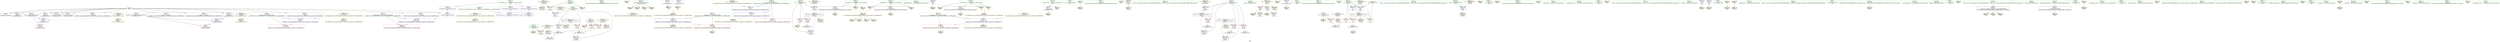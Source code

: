 digraph "SVFG" {
	label="SVFG";

	Node0x563b57dedda0 [shape=record,color=grey,label="{NodeID: 0\nNullPtr}"];
	Node0x563b57dedda0 -> Node0x563b57e05780[style=solid];
	Node0x563b57dedda0 -> Node0x563b57e05880[style=solid];
	Node0x563b57dedda0 -> Node0x563b57e05950[style=solid];
	Node0x563b57dedda0 -> Node0x563b57e05a20[style=solid];
	Node0x563b57dedda0 -> Node0x563b57e05af0[style=solid];
	Node0x563b57dedda0 -> Node0x563b57e05bc0[style=solid];
	Node0x563b57dedda0 -> Node0x563b57e05c90[style=solid];
	Node0x563b57dedda0 -> Node0x563b57e05d60[style=solid];
	Node0x563b57dedda0 -> Node0x563b57e05e30[style=solid];
	Node0x563b57dedda0 -> Node0x563b57e05f00[style=solid];
	Node0x563b57dedda0 -> Node0x563b57e05fd0[style=solid];
	Node0x563b57dedda0 -> Node0x563b57e09660[style=solid];
	Node0x563b57e0c750 [shape=record,color=yellow,style=double,label="{NodeID: 180\nAPARM(176)\nCS[]}"];
	Node0x563b57e038b0 [shape=record,color=red,label="{NodeID: 97\n91\<--67\nsel\<--ehselector.slot\n__cxx_global_var_init.1\n}"];
	Node0x563b57e01790 [shape=record,color=green,label="{NodeID: 14\n146\<--1\n\<--dummyObj\nCan only get source location for instruction, argument, global var or function.}"];
	Node0x563b57e073c0 [shape=record,color=yellow,style=double,label="{NodeID: 194\nARet(267)\nCS[]}"];
	Node0x563b57e04410 [shape=record,color=red,label="{NodeID: 111\n207\<--182\n\<--l1\n_Z5solvev\n}"];
	Node0x563b57e04410 -> Node0x563b57e0f630[style=solid];
	Node0x563b57e02590 [shape=record,color=green,label="{NodeID: 28\n63\<--64\nref.tmp\<--ref.tmp_field_insensitive\n__cxx_global_var_init.1\n}"];
	Node0x563b57e02590 -> Node0x563b57e0a940[style=solid];
	Node0x563b57e02590 -> Node0x563b57e0abb0[style=solid];
	Node0x563b57e02590 -> Node0x563b57e0ac80[style=solid];
	Node0x563b57e02590 -> Node0x563b57e0afc0[style=solid];
	Node0x563b57e07d20 [shape=record,color=yellow,style=double,label="{NodeID: 208\nFPARM(122)\nFun[_ZStplIcSt11char_traitsIcESaIcEENSt7__cxx1112basic_stringIT_T0_T1_EERKS8_PKS5_]}"];
	Node0x563b57e07d20 -> Node0x563b57e099d0[style=solid];
	Node0x563b57e09aa0 [shape=record,color=blue,label="{NodeID: 125\n127\<--136\nnrvo\<--\n_ZStplIcSt11char_traitsIcESaIcEENSt7__cxx1112basic_stringIT_T0_T1_EERKS8_PKS5_\n}"];
	Node0x563b57e09aa0 -> Node0x563b57e09b70[style=dashed];
	Node0x563b57e03240 [shape=record,color=green,label="{NodeID: 42\n131\<--132\nehselector.slot\<--ehselector.slot_field_insensitive\n_ZStplIcSt11char_traitsIcESaIcEENSt7__cxx1112basic_stringIT_T0_T1_EERKS8_PKS5_\n}"];
	Node0x563b57e03240 -> Node0x563b57e03cc0[style=solid];
	Node0x563b57e03240 -> Node0x563b57e09d10[style=solid];
	Node0x563b57e16340 [shape=record,color=black,label="{NodeID: 222\nMR_26V_3 = PHI(MR_26V_4, MR_26V_2, )\npts\{185 \}\n}"];
	Node0x563b57e16340 -> Node0x563b57e044e0[style=dashed];
	Node0x563b57e16340 -> Node0x563b57e045b0[style=dashed];
	Node0x563b57e16340 -> Node0x563b57e0a1f0[style=dashed];
	Node0x563b57e16340 -> Node0x563b57e19a90[style=dashed];
	Node0x563b57e0a600 [shape=record,color=yellow,style=double,label="{NodeID: 139\nAPARM(120)\nCS[]}"];
	Node0x563b57e04f10 [shape=record,color=green,label="{NodeID: 56\n231\<--232\n_ZNSolsEPFRSoS_E\<--_ZNSolsEPFRSoS_E_field_insensitive\n}"];
	Node0x563b57e18680 [shape=record,color=yellow,style=double,label="{NodeID: 236\n12V_1 = ENCHI(MR_12V_0)\npts\{130 \}\nFun[_ZStplIcSt11char_traitsIcESaIcEENSt7__cxx1112basic_stringIT_T0_T1_EERKS8_PKS5_]}"];
	Node0x563b57e18680 -> Node0x563b57e09c40[style=dashed];
	Node0x563b57e18680 -> Node0x563b57e1a030[style=dashed];
	Node0x563b57e0b160 [shape=record,color=yellow,style=double,label="{NodeID: 153\nAPARM(265)\nCS[]}"];
	Node0x563b57e05bc0 [shape=record,color=black,label="{NodeID: 70\n93\<--3\nlpad.val1\<--dummyVal\n__cxx_global_var_init.1\n}"];
	Node0x563b57e19d60 [shape=record,color=yellow,style=double,label="{NodeID: 250\nRETMU(6V_2)\npts\{124 \}\nFun[_ZStplIcSt11char_traitsIcESaIcEENSt7__cxx1112basic_stringIT_T0_T1_EERKS8_PKS5_]}"];
	Node0x563b57e0bcc0 [shape=record,color=yellow,style=double,label="{NodeID: 167\nAPARM(14)\nCS[]}"];
	Node0x563b57e06810 [shape=record,color=purple,label="{NodeID: 84\n44\<--4\n\<--_ZStL8__ioinit\n__cxx_global_var_init\n}"];
	Node0x563b57e06810 -> Node0x563b57e0b7e0[style=solid];
	Node0x563b57e00fa0 [shape=record,color=green,label="{NodeID: 1\n7\<--1\n__dso_handle\<--dummyObj\nGlob }"];
	Node0x563b57e0c820 [shape=record,color=yellow,style=double,label="{NodeID: 181\nAPARM(189)\nCS[]}"];
	Node0x563b57e03980 [shape=record,color=red,label="{NodeID: 98\n137\<--123\n\<--__lhs.addr\n_ZStplIcSt11char_traitsIcESaIcEENSt7__cxx1112basic_stringIT_T0_T1_EERKS8_PKS5_\n}"];
	Node0x563b57e03980 -> Node0x563b57e0a6d0[style=solid];
	Node0x563b57e01890 [shape=record,color=green,label="{NodeID: 15\n192\<--1\n\<--dummyObj\nCan only get source location for instruction, argument, global var or function.}"];
	Node0x563b57e07450 [shape=record,color=yellow,style=double,label="{NodeID: 195\nARet(277)\nCS[]}"];
	Node0x563b57e044e0 [shape=record,color=red,label="{NodeID: 112\n216\<--184\n\<--res\n_Z5solvev\n}"];
	Node0x563b57e044e0 -> Node0x563b57e0f4f0[style=solid];
	Node0x563b57e02660 [shape=record,color=green,label="{NodeID: 29\n65\<--66\nexn.slot\<--exn.slot_field_insensitive\n__cxx_global_var_init.1\n}"];
	Node0x563b57e02660 -> Node0x563b57e037e0[style=solid];
	Node0x563b57e02660 -> Node0x563b57e09760[style=solid];
	Node0x563b57e07e40 [shape=record,color=yellow,style=double,label="{NodeID: 209\nFRet(247)\nFun[main]}"];
	Node0x563b57e09b70 [shape=record,color=blue,label="{NodeID: 126\n127\<--146\nnrvo\<--\n_ZStplIcSt11char_traitsIcESaIcEENSt7__cxx1112basic_stringIT_T0_T1_EERKS8_PKS5_\n}"];
	Node0x563b57e09b70 -> Node0x563b57e03b20[style=dashed];
	Node0x563b57e09b70 -> Node0x563b57e19f50[style=dashed];
	Node0x563b57e03310 [shape=record,color=green,label="{NodeID: 43\n139\<--140\n_ZNSt7__cxx1112basic_stringIcSt11char_traitsIcESaIcEEC1ERKS4_\<--_ZNSt7__cxx1112basic_stringIcSt11char_traitsIcESaIcEEC1ERKS4__field_insensitive\n}"];
	Node0x563b57e16840 [shape=record,color=black,label="{NodeID: 223\nMR_22V_3 = PHI(MR_22V_4, MR_22V_2, )\npts\{181 \}\n}"];
	Node0x563b57e16840 -> Node0x563b57e040d0[style=dashed];
	Node0x563b57e16840 -> Node0x563b57e09f80[style=dashed];
	Node0x563b57e16840 -> Node0x563b57e15e40[style=dashed];
	Node0x563b57e0a6d0 [shape=record,color=yellow,style=double,label="{NodeID: 140\nAPARM(137)\nCS[]}"];
	Node0x563b57e05010 [shape=record,color=green,label="{NodeID: 57\n245\<--246\nmain\<--main_field_insensitive\n}"];
	Node0x563b57e18760 [shape=record,color=yellow,style=double,label="{NodeID: 237\n14V_1 = ENCHI(MR_14V_0)\npts\{132 \}\nFun[_ZStplIcSt11char_traitsIcESaIcEENSt7__cxx1112basic_stringIT_T0_T1_EERKS8_PKS5_]}"];
	Node0x563b57e18760 -> Node0x563b57e09d10[style=dashed];
	Node0x563b57e18760 -> Node0x563b57e1a110[style=dashed];
	Node0x563b57e0b230 [shape=record,color=yellow,style=double,label="{NodeID: 154\nAPARM(264)\nCS[]}"];
	Node0x563b57e05c90 [shape=record,color=black,label="{NodeID: 71\n149\<--3\n\<--dummyVal\n_ZStplIcSt11char_traitsIcESaIcEENSt7__cxx1112basic_stringIT_T0_T1_EERKS8_PKS5_\n}"];
	Node0x563b57e19e70 [shape=record,color=yellow,style=double,label="{NodeID: 251\nRETMU(8V_2)\npts\{126 \}\nFun[_ZStplIcSt11char_traitsIcESaIcEENSt7__cxx1112basic_stringIT_T0_T1_EERKS8_PKS5_]}"];
	Node0x563b57e0bd90 [shape=record,color=yellow,style=double,label="{NodeID: 168\nAPARM(7)\nCS[]}"];
	Node0x563b57e068e0 [shape=record,color=purple,label="{NodeID: 85\n72\<--11\n\<--.str\n__cxx_global_var_init.1\n}"];
	Node0x563b57e068e0 -> Node0x563b57e0a870[style=solid];
	Node0x563b57e01030 [shape=record,color=green,label="{NodeID: 2\n11\<--1\n.str\<--dummyObj\nGlob }"];
	Node0x563b57e0c8f0 [shape=record,color=yellow,style=double,label="{NodeID: 182\nAPARM(178)\nCS[]}"];
	Node0x563b57e03a50 [shape=record,color=red,label="{NodeID: 99\n141\<--125\n\<--__rhs.addr\n_ZStplIcSt11char_traitsIcESaIcEENSt7__cxx1112basic_stringIT_T0_T1_EERKS8_PKS5_\n}"];
	Node0x563b57e03a50 -> Node0x563b57e0aae0[style=solid];
	Node0x563b57e01990 [shape=record,color=green,label="{NodeID: 16\n204\<--1\n\<--dummyObj\nCan only get source location for instruction, argument, global var or function.}"];
	Node0x563b57e074e0 [shape=record,color=yellow,style=double,label="{NodeID: 196\nARet(45)\nCS[]}"];
	Node0x563b57e045b0 [shape=record,color=red,label="{NodeID: 113\n224\<--184\n\<--res\n_Z5solvev\n}"];
	Node0x563b57e045b0 -> Node0x563b57e0ca90[style=solid];
	Node0x563b57e02730 [shape=record,color=green,label="{NodeID: 30\n67\<--68\nehselector.slot\<--ehselector.slot_field_insensitive\n__cxx_global_var_init.1\n}"];
	Node0x563b57e02730 -> Node0x563b57e038b0[style=solid];
	Node0x563b57e02730 -> Node0x563b57e09830[style=solid];
	Node0x563b57e07f00 [shape=record,color=grey,label="{NodeID: 210\n283 = Binary(282, 204, )\n}"];
	Node0x563b57e07f00 -> Node0x563b57e0a530[style=solid];
	Node0x563b57e09c40 [shape=record,color=blue,label="{NodeID: 127\n129\<--150\nexn.slot\<--\n_ZStplIcSt11char_traitsIcESaIcEENSt7__cxx1112basic_stringIT_T0_T1_EERKS8_PKS5_\n}"];
	Node0x563b57e09c40 -> Node0x563b57e03bf0[style=dashed];
	Node0x563b57e03410 [shape=record,color=green,label="{NodeID: 44\n143\<--144\n_ZNSt7__cxx1112basic_stringIcSt11char_traitsIcESaIcEE6appendEPKc\<--_ZNSt7__cxx1112basic_stringIcSt11char_traitsIcESaIcEE6appendEPKc_field_insensitive\n}"];
	Node0x563b57e16d40 [shape=record,color=black,label="{NodeID: 224\nMR_24V_3 = PHI(MR_24V_4, MR_24V_2, )\npts\{183 \}\n}"];
	Node0x563b57e16d40 -> Node0x563b57e04340[style=dashed];
	Node0x563b57e16d40 -> Node0x563b57e04410[style=dashed];
	Node0x563b57e16d40 -> Node0x563b57e0a050[style=dashed];
	Node0x563b57e16d40 -> Node0x563b57e199b0[style=dashed];
	Node0x563b57e0a7a0 [shape=record,color=yellow,style=double,label="{NodeID: 141\nAPARM(8)\nCS[]}"];
	Node0x563b57e05110 [shape=record,color=green,label="{NodeID: 58\n248\<--249\nretval\<--retval_field_insensitive\nmain\n}"];
	Node0x563b57e05110 -> Node0x563b57e0a390[style=solid];
	Node0x563b57e18840 [shape=record,color=yellow,style=double,label="{NodeID: 238\n28V_1 = ENCHI(MR_28V_0)\npts\{1 \}\nFun[main]}"];
	Node0x563b57e18840 -> Node0x563b57e070c0[style=dashed];
	Node0x563b57e18840 -> Node0x563b57e07190[style=dashed];
	Node0x563b57e18840 -> Node0x563b57e1a1f0[style=dashed];
	Node0x563b57e0b300 [shape=record,color=yellow,style=double,label="{NodeID: 155\nAPARM(23)\nCS[]}"];
	Node0x563b57e05d60 [shape=record,color=black,label="{NodeID: 72\n150\<--3\n\<--dummyVal\n_ZStplIcSt11char_traitsIcESaIcEENSt7__cxx1112basic_stringIT_T0_T1_EERKS8_PKS5_\n}"];
	Node0x563b57e05d60 -> Node0x563b57e09c40[style=solid];
	Node0x563b57e19f50 [shape=record,color=yellow,style=double,label="{NodeID: 252\nRETMU(10V_3)\npts\{128 \}\nFun[_ZStplIcSt11char_traitsIcESaIcEENSt7__cxx1112basic_stringIT_T0_T1_EERKS8_PKS5_]}"];
	Node0x563b57e0be60 [shape=record,color=yellow,style=double,label="{NodeID: 169\nAPARM(120)\nCS[]}"];
	Node0x563b57e069b0 [shape=record,color=purple,label="{NodeID: 86\n113\<--16\n\<--.str.3\n__cxx_global_var_init.2\n}"];
	Node0x563b57e069b0 -> Node0x563b57e0bb20[style=solid];
	Node0x563b57e010c0 [shape=record,color=green,label="{NodeID: 3\n16\<--1\n.str.3\<--dummyObj\nGlob }"];
	Node0x563b57e0c9c0 [shape=record,color=yellow,style=double,label="{NodeID: 183\nAPARM(24)\nCS[]}"];
	Node0x563b57e03b20 [shape=record,color=red,label="{NodeID: 100\n147\<--127\nnrvo.val\<--nrvo\n_ZStplIcSt11char_traitsIcESaIcEENSt7__cxx1112basic_stringIT_T0_T1_EERKS8_PKS5_\n}"];
	Node0x563b57e01a90 [shape=record,color=green,label="{NodeID: 17\n221\<--1\n\<--dummyObj\nCan only get source location for instruction, argument, global var or function.}"];
	Node0x563b57e07570 [shape=record,color=yellow,style=double,label="{NodeID: 197\nARet(117)\nCS[]}"];
	Node0x563b57e04680 [shape=record,color=red,label="{NodeID: 114\n271\<--250\n\<--tst\nmain\n}"];
	Node0x563b57e04680 -> Node0x563b57e0ff30[style=solid];
	Node0x563b57e02800 [shape=record,color=green,label="{NodeID: 31\n70\<--71\n_ZNSaIcEC1Ev\<--_ZNSaIcEC1Ev_field_insensitive\n}"];
	Node0x563b57e08080 [shape=record,color=grey,label="{NodeID: 211\n275 = Binary(274, 204, )\n}"];
	Node0x563b57e08080 -> Node0x563b57e0b570[style=solid];
	Node0x563b57e09d10 [shape=record,color=blue,label="{NodeID: 128\n131\<--152\nehselector.slot\<--\n_ZStplIcSt11char_traitsIcESaIcEENSt7__cxx1112basic_stringIT_T0_T1_EERKS8_PKS5_\n}"];
	Node0x563b57e09d10 -> Node0x563b57e03cc0[style=dashed];
	Node0x563b57e03510 [shape=record,color=green,label="{NodeID: 45\n164\<--165\n__cxx_global_var_init.4\<--__cxx_global_var_init.4_field_insensitive\n}"];
	Node0x563b57e17240 [shape=record,color=yellow,style=double,label="{NodeID: 225\n16V_1 = ENCHI(MR_16V_0)\npts\{175 \}\nFun[_Z5solvev]}"];
	Node0x563b57e17240 -> Node0x563b57e03d90[style=dashed];
	Node0x563b57e17240 -> Node0x563b57e18bf0[style=dashed];
	Node0x563b57e0a870 [shape=record,color=yellow,style=double,label="{NodeID: 142\nAPARM(72)\nCS[]}"];
	Node0x563b57e051e0 [shape=record,color=green,label="{NodeID: 59\n250\<--251\ntst\<--tst_field_insensitive\nmain\n}"];
	Node0x563b57e051e0 -> Node0x563b57e04680[style=solid];
	Node0x563b57e051e0 -> Node0x563b57e0b3d0[style=solid];
	Node0x563b57e18950 [shape=record,color=yellow,style=double,label="{NodeID: 239\n30V_1 = ENCHI(MR_30V_0)\npts\{249 \}\nFun[main]}"];
	Node0x563b57e18950 -> Node0x563b57e0a390[style=dashed];
	Node0x563b57e0b3d0 [shape=record,color=yellow,style=double,label="{NodeID: 156\nAPARM(250)\nCS[]}"];
	Node0x563b57e05e30 [shape=record,color=black,label="{NodeID: 73\n152\<--3\n\<--dummyVal\n_ZStplIcSt11char_traitsIcESaIcEENSt7__cxx1112basic_stringIT_T0_T1_EERKS8_PKS5_\n}"];
	Node0x563b57e05e30 -> Node0x563b57e09d10[style=solid];
	Node0x563b57e1a030 [shape=record,color=yellow,style=double,label="{NodeID: 253\nRETMU(12V_1)\npts\{130 \}\nFun[_ZStplIcSt11char_traitsIcESaIcEENSt7__cxx1112basic_stringIT_T0_T1_EERKS8_PKS5_]}"];
	Node0x563b57e0bf30 [shape=record,color=yellow,style=double,label="{NodeID: 170\nAPARM(120)\nCS[]}"];
	Node0x563b57e06a80 [shape=record,color=purple,label="{NodeID: 87\n167\<--21\n\<--.str.5\n__cxx_global_var_init.4\n}"];
	Node0x563b57e06a80 -> Node0x563b57e0c1a0[style=solid];
	Node0x563b57e01150 [shape=record,color=green,label="{NodeID: 4\n21\<--1\n.str.5\<--dummyObj\nGlob }"];
	Node0x563b57e0ca90 [shape=record,color=yellow,style=double,label="{NodeID: 184\nAPARM(224)\nCS[]}"];
	Node0x563b57e03bf0 [shape=record,color=red,label="{NodeID: 101\n159\<--129\nexn\<--exn.slot\n_ZStplIcSt11char_traitsIcESaIcEENSt7__cxx1112basic_stringIT_T0_T1_EERKS8_PKS5_\n}"];
	Node0x563b57e01b90 [shape=record,color=green,label="{NodeID: 18\n4\<--6\n_ZStL8__ioinit\<--_ZStL8__ioinit_field_insensitive\nGlob }"];
	Node0x563b57e01b90 -> Node0x563b57e06810[style=solid];
	Node0x563b57e01b90 -> Node0x563b57e0b640[style=solid];
	Node0x563b57e07600 [shape=record,color=yellow,style=double,label="{NodeID: 198\nARet(169)\nCS[]}"];
	Node0x563b57e04750 [shape=record,color=red,label="{NodeID: 115\n270\<--252\n\<--i\nmain\n}"];
	Node0x563b57e04750 -> Node0x563b57e0ff30[style=solid];
	Node0x563b57e02900 [shape=record,color=green,label="{NodeID: 32\n74\<--75\n_ZNSt7__cxx1112basic_stringIcSt11char_traitsIcESaIcEEC1EPKcRKS3_\<--_ZNSt7__cxx1112basic_stringIcSt11char_traitsIcESaIcEEC1EPKcRKS3__field_insensitive\n}"];
	Node0x563b57e0f4f0 [shape=record,color=grey,label="{NodeID: 212\n217 = Binary(216, 204, )\n}"];
	Node0x563b57e0f4f0 -> Node0x563b57e0a1f0[style=solid];
	Node0x563b57e09de0 [shape=record,color=blue,label="{NodeID: 129\n180\<--192\ncnt\<--\n_Z5solvev\n}"];
	Node0x563b57e09de0 -> Node0x563b57e16840[style=dashed];
	Node0x563b57e03610 [shape=record,color=green,label="{NodeID: 46\n171\<--172\n_Z5solvev\<--_Z5solvev_field_insensitive\n}"];
	Node0x563b57e17d60 [shape=record,color=yellow,style=double,label="{NodeID: 226\n18V_1 = ENCHI(MR_18V_0)\npts\{177 \}\nFun[_Z5solvev]}"];
	Node0x563b57e17d60 -> Node0x563b57e03e60[style=dashed];
	Node0x563b57e17d60 -> Node0x563b57e19710[style=dashed];
	Node0x563b57e0a940 [shape=record,color=yellow,style=double,label="{NodeID: 143\nAPARM(63)\nCS[]}"];
	Node0x563b57e052b0 [shape=record,color=green,label="{NodeID: 60\n252\<--253\ni\<--i_field_insensitive\nmain\n}"];
	Node0x563b57e052b0 -> Node0x563b57e04750[style=solid];
	Node0x563b57e052b0 -> Node0x563b57e092c0[style=solid];
	Node0x563b57e052b0 -> Node0x563b57e09390[style=solid];
	Node0x563b57e052b0 -> Node0x563b57e0a460[style=solid];
	Node0x563b57e052b0 -> Node0x563b57e0a530[style=solid];
	Node0x563b57e18a30 [shape=record,color=yellow,style=double,label="{NodeID: 240\n32V_1 = ENCHI(MR_32V_0)\npts\{251 \}\nFun[main]}"];
	Node0x563b57e18a30 -> Node0x563b57e04680[style=dashed];
	Node0x563b57e18a30 -> Node0x563b57e1a410[style=dashed];
	Node0x563b57e0b4a0 [shape=record,color=yellow,style=double,label="{NodeID: 157\nAPARM(276)\nCS[]}"];
	Node0x563b57e05f00 [shape=record,color=black,label="{NodeID: 74\n161\<--3\nlpad.val\<--dummyVal\n_ZStplIcSt11char_traitsIcESaIcEENSt7__cxx1112basic_stringIT_T0_T1_EERKS8_PKS5_\n}"];
	Node0x563b57e1a110 [shape=record,color=yellow,style=double,label="{NodeID: 254\nRETMU(14V_1)\npts\{132 \}\nFun[_ZStplIcSt11char_traitsIcESaIcEENSt7__cxx1112basic_stringIT_T0_T1_EERKS8_PKS5_]}"];
	Node0x563b57e0c000 [shape=record,color=yellow,style=double,label="{NodeID: 171\nAPARM(18)\nCS[]|{<s0>14}}"];
	Node0x563b57e0c000:s0 -> Node0x563b57e07ae0[style=solid,color=red];
	Node0x563b57e06b50 [shape=record,color=purple,label="{NodeID: 88\n259\<--25\n\<--.str.6\nmain\n}"];
	Node0x563b57e06b50 -> Node0x563b57e0cea0[style=solid];
	Node0x563b57e011e0 [shape=record,color=green,label="{NodeID: 5\n23\<--1\n_ZSt3cin\<--dummyObj\nGlob }"];
	Node0x563b57e0cb60 [shape=record,color=yellow,style=double,label="{NodeID: 185\nAPARM(225)\nCS[]}"];
	Node0x563b57e03cc0 [shape=record,color=red,label="{NodeID: 102\n160\<--131\nsel\<--ehselector.slot\n_ZStplIcSt11char_traitsIcESaIcEENSt7__cxx1112basic_stringIT_T0_T1_EERKS8_PKS5_\n}"];
	Node0x563b57e01c90 [shape=record,color=green,label="{NodeID: 19\n8\<--10\n_ZL4taskB5cxx11\<--_ZL4taskB5cxx11_field_insensitive\nGlob }"];
	Node0x563b57e01c90 -> Node0x563b57e060a0[style=solid];
	Node0x563b57e01c90 -> Node0x563b57e0a7a0[style=solid];
	Node0x563b57e01c90 -> Node0x563b57e0ba50[style=solid];
	Node0x563b57e01c90 -> Node0x563b57e0c0d0[style=solid];
	Node0x563b57e07690 [shape=record,color=yellow,style=double,label="{NodeID: 199\nARet(186)\nCS[]}"];
	Node0x563b57e07690 -> Node0x563b57e0c680[style=solid];
	Node0x563b57e092c0 [shape=record,color=red,label="{NodeID: 116\n274\<--252\n\<--i\nmain\n}"];
	Node0x563b57e092c0 -> Node0x563b57e08080[style=solid];
	Node0x563b57e02a00 [shape=record,color=green,label="{NodeID: 33\n77\<--78\n_ZNSaIcED1Ev\<--_ZNSaIcED1Ev_field_insensitive\n}"];
	Node0x563b57e0f630 [shape=record,color=grey,label="{NodeID: 213\n208 = Binary(207, 206, )\n}"];
	Node0x563b57e0f630 -> Node0x563b57e0a050[style=solid];
	Node0x563b57e09eb0 [shape=record,color=blue,label="{NodeID: 130\n182\<--193\nl1\<--\n_Z5solvev\n}"];
	Node0x563b57e09eb0 -> Node0x563b57e16d40[style=dashed];
	Node0x563b57e03710 [shape=record,color=green,label="{NodeID: 47\n174\<--175\nl\<--l_field_insensitive\n_Z5solvev\n}"];
	Node0x563b57e03710 -> Node0x563b57e03d90[style=solid];
	Node0x563b57e03710 -> Node0x563b57e0c5b0[style=solid];
	Node0x563b57e17e40 [shape=record,color=yellow,style=double,label="{NodeID: 227\n20V_1 = ENCHI(MR_20V_0)\npts\{179 \}\nFun[_Z5solvev]}"];
	Node0x563b57e17e40 -> Node0x563b57e03f30[style=dashed];
	Node0x563b57e17e40 -> Node0x563b57e04000[style=dashed];
	Node0x563b57e17e40 -> Node0x563b57e197f0[style=dashed];
	Node0x563b57e0aa10 [shape=record,color=yellow,style=double,label="{NodeID: 144\nAPARM(120)\nCS[]}"];
	Node0x563b57e05380 [shape=record,color=green,label="{NodeID: 61\n256\<--257\n_ZNKSt7__cxx1112basic_stringIcSt11char_traitsIcESaIcEE4dataEv\<--_ZNKSt7__cxx1112basic_stringIcSt11char_traitsIcESaIcEE4dataEv_field_insensitive\n}"];
	Node0x563b57e18b10 [shape=record,color=yellow,style=double,label="{NodeID: 241\n34V_1 = ENCHI(MR_34V_0)\npts\{253 \}\nFun[main]}"];
	Node0x563b57e18b10 -> Node0x563b57e0a460[style=dashed];
	Node0x563b57e0b570 [shape=record,color=yellow,style=double,label="{NodeID: 158\nAPARM(275)\nCS[]}"];
	Node0x563b57e05fd0 [shape=record,color=black,label="{NodeID: 75\n162\<--3\nlpad.val1\<--dummyVal\n_ZStplIcSt11char_traitsIcESaIcEENSt7__cxx1112basic_stringIT_T0_T1_EERKS8_PKS5_\n}"];
	Node0x563b57e1a1f0 [shape=record,color=yellow,style=double,label="{NodeID: 255\nRETMU(28V_1)\npts\{1 \}\nFun[main]}"];
	Node0x563b57e0c0d0 [shape=record,color=yellow,style=double,label="{NodeID: 172\nAPARM(8)\nCS[]|{<s0>14}}"];
	Node0x563b57e0c0d0:s0 -> Node0x563b57e07c00[style=solid,color=red];
	Node0x563b57e06c20 [shape=record,color=purple,label="{NodeID: 89\n265\<--28\n\<--.str.7\nmain\n}"];
	Node0x563b57e06c20 -> Node0x563b57e0b160[style=solid];
	Node0x563b57e01270 [shape=record,color=green,label="{NodeID: 6\n24\<--1\n_ZSt4cout\<--dummyObj\nGlob }"];
	Node0x563b57e0cc30 [shape=record,color=yellow,style=double,label="{NodeID: 186\nAPARM(229)\nCS[]}"];
	Node0x563b57e03d90 [shape=record,color=red,label="{NodeID: 103\n193\<--174\n\<--l\n_Z5solvev\n}"];
	Node0x563b57e03d90 -> Node0x563b57e09eb0[style=solid];
	Node0x563b57e01d90 [shape=record,color=green,label="{NodeID: 20\n13\<--15\n_ZL3inpB5cxx11\<--_ZL3inpB5cxx11_field_insensitive\nGlob }"];
	Node0x563b57e01d90 -> Node0x563b57e061a0[style=solid];
	Node0x563b57e01d90 -> Node0x563b57e0b980[style=solid];
	Node0x563b57e01d90 -> Node0x563b57e0cd00[style=solid];
	Node0x563b57e07720 [shape=record,color=yellow,style=double,label="{NodeID: 200\nARet(189)\nCS[]}"];
	Node0x563b57e07720 -> Node0x563b57e0c820[style=solid];
	Node0x563b57e09390 [shape=record,color=red,label="{NodeID: 117\n282\<--252\n\<--i\nmain\n}"];
	Node0x563b57e09390 -> Node0x563b57e07f00[style=solid];
	Node0x563b57e02b00 [shape=record,color=green,label="{NodeID: 34\n101\<--102\n__gxx_personality_v0\<--__gxx_personality_v0_field_insensitive\n}"];
	Node0x563b57e0f7b0 [shape=record,color=grey,label="{NodeID: 214\n203 = Binary(202, 204, )\n}"];
	Node0x563b57e0f7b0 -> Node0x563b57e09f80[style=solid];
	Node0x563b57e09f80 [shape=record,color=blue,label="{NodeID: 131\n180\<--203\ncnt\<--inc\n_Z5solvev\n}"];
	Node0x563b57e09f80 -> Node0x563b57e16840[style=dashed];
	Node0x563b57e04800 [shape=record,color=green,label="{NodeID: 48\n176\<--177\np\<--p_field_insensitive\n_Z5solvev\n}"];
	Node0x563b57e04800 -> Node0x563b57e03e60[style=solid];
	Node0x563b57e04800 -> Node0x563b57e0c750[style=solid];
	Node0x563b57e17f20 [shape=record,color=yellow,style=double,label="{NodeID: 228\n22V_1 = ENCHI(MR_22V_0)\npts\{181 \}\nFun[_Z5solvev]}"];
	Node0x563b57e17f20 -> Node0x563b57e09de0[style=dashed];
	Node0x563b57e0aae0 [shape=record,color=yellow,style=double,label="{NodeID: 145\nAPARM(141)\nCS[]}"];
	Node0x563b57e05480 [shape=record,color=green,label="{NodeID: 62\n261\<--262\nfreopen\<--freopen_field_insensitive\n}"];
	Node0x563b57e18bf0 [shape=record,color=yellow,style=double,label="{NodeID: 242\nRETMU(16V_1)\npts\{175 \}\nFun[_Z5solvev]}"];
	Node0x563b57e0b640 [shape=record,color=yellow,style=double,label="{NodeID: 159\nAPARM(4)\nCS[]}"];
	Node0x563b57e060a0 [shape=record,color=black,label="{NodeID: 76\n9\<--8\n\<--_ZL4taskB5cxx11\nCan only get source location for instruction, argument, global var or function.}"];
	Node0x563b57e060a0 -> Node0x563b57e0ae20[style=solid];
	Node0x563b57e1a300 [shape=record,color=yellow,style=double,label="{NodeID: 256\nRETMU(30V_2)\npts\{249 \}\nFun[main]}"];
	Node0x563b57e0c1a0 [shape=record,color=yellow,style=double,label="{NodeID: 173\nAPARM(167)\nCS[]|{<s0>14}}"];
	Node0x563b57e0c1a0:s0 -> Node0x563b57e07d20[style=solid,color=red];
	Node0x563b57e06cf0 [shape=record,color=purple,label="{NodeID: 90\n276\<--31\n\<--.str.8\nmain\n}"];
	Node0x563b57e06cf0 -> Node0x563b57e0b4a0[style=solid];
	Node0x563b57e01300 [shape=record,color=green,label="{NodeID: 7\n25\<--1\n.str.6\<--dummyObj\nGlob }"];
	Node0x563b57e0cd00 [shape=record,color=yellow,style=double,label="{NodeID: 187\nAPARM(13)\nCS[]}"];
	Node0x563b57e03e60 [shape=record,color=red,label="{NodeID: 104\n199\<--176\n\<--p\n_Z5solvev\n}"];
	Node0x563b57e03e60 -> Node0x563b57e0fdb0[style=solid];
	Node0x563b57e01e90 [shape=record,color=green,label="{NodeID: 21\n18\<--20\n_ZL3oupB5cxx11\<--_ZL3oupB5cxx11_field_insensitive\nGlob }"];
	Node0x563b57e01e90 -> Node0x563b57e062a0[style=solid];
	Node0x563b57e01e90 -> Node0x563b57e0c000[style=solid];
	Node0x563b57e01e90 -> Node0x563b57e0d040[style=solid];
	Node0x563b57e077b0 [shape=record,color=yellow,style=double,label="{NodeID: 201\nARet(190)\nCS[]}"];
	Node0x563b57e09460 [shape=record,color=blue,label="{NodeID: 118\n309\<--34\nllvm.global_ctors_0\<--\nGlob }"];
	Node0x563b57e02c00 [shape=record,color=green,label="{NodeID: 35\n81\<--107\n_ZNSt7__cxx1112basic_stringIcSt11char_traitsIcESaIcEED1Ev\<--_ZNSt7__cxx1112basic_stringIcSt11char_traitsIcESaIcEED1Ev_field_insensitive\n}"];
	Node0x563b57e02c00 -> Node0x563b57e064a0[style=solid];
	Node0x563b57e0f930 [shape=record,color=grey,label="{NodeID: 215\n220 = Binary(219, 221, )\n}"];
	Node0x563b57e0f930 -> Node0x563b57e0a2c0[style=solid];
	Node0x563b57e0a050 [shape=record,color=blue,label="{NodeID: 132\n182\<--208\nl1\<--mul3\n_Z5solvev\n}"];
	Node0x563b57e0a050 -> Node0x563b57e16d40[style=dashed];
	Node0x563b57e048d0 [shape=record,color=green,label="{NodeID: 49\n178\<--179\nc\<--c_field_insensitive\n_Z5solvev\n}"];
	Node0x563b57e048d0 -> Node0x563b57e03f30[style=solid];
	Node0x563b57e048d0 -> Node0x563b57e04000[style=solid];
	Node0x563b57e048d0 -> Node0x563b57e0c8f0[style=solid];
	Node0x563b57e18000 [shape=record,color=yellow,style=double,label="{NodeID: 229\n24V_1 = ENCHI(MR_24V_0)\npts\{183 \}\nFun[_Z5solvev]}"];
	Node0x563b57e18000 -> Node0x563b57e09eb0[style=dashed];
	Node0x563b57e0abb0 [shape=record,color=yellow,style=double,label="{NodeID: 146\nAPARM(63)\nCS[]}"];
	Node0x563b57e05580 [shape=record,color=green,label="{NodeID: 63\n278\<--279\nprintf\<--printf_field_insensitive\n}"];
	Node0x563b57e19710 [shape=record,color=yellow,style=double,label="{NodeID: 243\nRETMU(18V_1)\npts\{177 \}\nFun[_Z5solvev]}"];
	Node0x563b57e0b710 [shape=record,color=yellow,style=double,label="{NodeID: 160\nAPARM(46)\nCS[]}"];
	Node0x563b57e061a0 [shape=record,color=black,label="{NodeID: 77\n14\<--13\n\<--_ZL3inpB5cxx11\nCan only get source location for instruction, argument, global var or function.}"];
	Node0x563b57e061a0 -> Node0x563b57e0bcc0[style=solid];
	Node0x563b57e1a410 [shape=record,color=yellow,style=double,label="{NodeID: 257\nRETMU(32V_1)\npts\{251 \}\nFun[main]}"];
	Node0x563b57e0c270 [shape=record,color=yellow,style=double,label="{NodeID: 174\nAPARM(80)\nCS[]}"];
	Node0x563b57e06dc0 [shape=record,color=purple,label="{NodeID: 91\n309\<--33\nllvm.global_ctors_0\<--llvm.global_ctors\nGlob }"];
	Node0x563b57e06dc0 -> Node0x563b57e09460[style=solid];
	Node0x563b57e01390 [shape=record,color=green,label="{NodeID: 8\n27\<--1\nstdin\<--dummyObj\nGlob }"];
	Node0x563b57e0cdd0 [shape=record,color=yellow,style=double,label="{NodeID: 188\nAPARM(255)\nCS[]}"];
	Node0x563b57e03f30 [shape=record,color=red,label="{NodeID: 105\n197\<--178\n\<--c\n_Z5solvev\n}"];
	Node0x563b57e03f30 -> Node0x563b57e0fab0[style=solid];
	Node0x563b57e01f90 [shape=record,color=green,label="{NodeID: 22\n33\<--37\nllvm.global_ctors\<--llvm.global_ctors_field_insensitive\nGlob }"];
	Node0x563b57e01f90 -> Node0x563b57e06dc0[style=solid];
	Node0x563b57e01f90 -> Node0x563b57e06ec0[style=solid];
	Node0x563b57e01f90 -> Node0x563b57e06fc0[style=solid];
	Node0x563b57e07840 [shape=record,color=yellow,style=double,label="{NodeID: 202\nARet(225)\nCS[]}"];
	Node0x563b57e07840 -> Node0x563b57e0cb60[style=solid];
	Node0x563b57e09560 [shape=record,color=blue,label="{NodeID: 119\n310\<--35\nllvm.global_ctors_1\<--_GLOBAL__sub_I_SergeyFedorov_1_0.cpp\nGlob }"];
	Node0x563b57e02d00 [shape=record,color=green,label="{NodeID: 36\n110\<--111\n__cxx_global_var_init.2\<--__cxx_global_var_init.2_field_insensitive\n}"];
	Node0x563b57e0fab0 [shape=record,color=grey,label="{NodeID: 216\n198 = Binary(196, 197, )\n}"];
	Node0x563b57e0fab0 -> Node0x563b57e0fdb0[style=solid];
	Node0x563b57e0a120 [shape=record,color=blue,label="{NodeID: 133\n184\<--192\nres\<--\n_Z5solvev\n}"];
	Node0x563b57e0a120 -> Node0x563b57e16340[style=dashed];
	Node0x563b57e049a0 [shape=record,color=green,label="{NodeID: 50\n180\<--181\ncnt\<--cnt_field_insensitive\n_Z5solvev\n}"];
	Node0x563b57e049a0 -> Node0x563b57e040d0[style=solid];
	Node0x563b57e049a0 -> Node0x563b57e041a0[style=solid];
	Node0x563b57e049a0 -> Node0x563b57e04270[style=solid];
	Node0x563b57e049a0 -> Node0x563b57e09de0[style=solid];
	Node0x563b57e049a0 -> Node0x563b57e09f80[style=solid];
	Node0x563b57e049a0 -> Node0x563b57e0a2c0[style=solid];
	Node0x563b57e180e0 [shape=record,color=yellow,style=double,label="{NodeID: 230\n26V_1 = ENCHI(MR_26V_0)\npts\{185 \}\nFun[_Z5solvev]}"];
	Node0x563b57e180e0 -> Node0x563b57e0a120[style=dashed];
	Node0x563b57e0ac80 [shape=record,color=yellow,style=double,label="{NodeID: 147\nAPARM(63)\nCS[]}"];
	Node0x563b57e05680 [shape=record,color=green,label="{NodeID: 64\n35\<--302\n_GLOBAL__sub_I_SergeyFedorov_1_0.cpp\<--_GLOBAL__sub_I_SergeyFedorov_1_0.cpp_field_insensitive\n}"];
	Node0x563b57e05680 -> Node0x563b57e09560[style=solid];
	Node0x563b57e197f0 [shape=record,color=yellow,style=double,label="{NodeID: 244\nRETMU(20V_1)\npts\{179 \}\nFun[_Z5solvev]}"];
	Node0x563b57e0b7e0 [shape=record,color=yellow,style=double,label="{NodeID: 161\nAPARM(44)\nCS[]}"];
	Node0x563b57e062a0 [shape=record,color=black,label="{NodeID: 78\n19\<--18\n\<--_ZL3oupB5cxx11\nCan only get source location for instruction, argument, global var or function.}"];
	Node0x563b57e062a0 -> Node0x563b57e0c340[style=solid];
	Node0x563b57e1a4f0 [shape=record,color=yellow,style=double,label="{NodeID: 258\nRETMU(34V_3)\npts\{253 \}\nFun[main]}"];
	Node0x563b57e0c340 [shape=record,color=yellow,style=double,label="{NodeID: 175\nAPARM(19)\nCS[]}"];
	Node0x563b57e06ec0 [shape=record,color=purple,label="{NodeID: 92\n310\<--33\nllvm.global_ctors_1\<--llvm.global_ctors\nGlob }"];
	Node0x563b57e06ec0 -> Node0x563b57e09560[style=solid];
	Node0x563b57e01420 [shape=record,color=green,label="{NodeID: 9\n28\<--1\n.str.7\<--dummyObj\nGlob }"];
	Node0x563b57e0cea0 [shape=record,color=yellow,style=double,label="{NodeID: 189\nAPARM(259)\nCS[]}"];
	Node0x563b57e04000 [shape=record,color=red,label="{NodeID: 106\n206\<--178\n\<--c\n_Z5solvev\n}"];
	Node0x563b57e04000 -> Node0x563b57e0f630[style=solid];
	Node0x563b57e02090 [shape=record,color=green,label="{NodeID: 23\n38\<--39\n__cxx_global_var_init\<--__cxx_global_var_init_field_insensitive\n}"];
	Node0x563b57e078d0 [shape=record,color=yellow,style=double,label="{NodeID: 203\nARet(228)\nCS[]}"];
	Node0x563b57e09660 [shape=record,color=blue, style = dotted,label="{NodeID: 120\n311\<--3\nllvm.global_ctors_2\<--dummyVal\nGlob }"];
	Node0x563b57e02e00 [shape=record,color=green,label="{NodeID: 37\n115\<--116\n_ZStplIcSt11char_traitsIcESaIcEENSt7__cxx1112basic_stringIT_T0_T1_EERKS8_PKS5_\<--_ZStplIcSt11char_traitsIcESaIcEENSt7__cxx1112basic_stringIT_T0_T1_EERKS8_PKS5__field_insensitive\n}"];
	Node0x563b57e0fc30 [shape=record,color=grey,label="{NodeID: 217\n214 = cmp(213, 204, )\n}"];
	Node0x563b57e0a1f0 [shape=record,color=blue,label="{NodeID: 134\n184\<--217\nres\<--inc7\n_Z5solvev\n}"];
	Node0x563b57e0a1f0 -> Node0x563b57e16340[style=dashed];
	Node0x563b57e04a70 [shape=record,color=green,label="{NodeID: 51\n182\<--183\nl1\<--l1_field_insensitive\n_Z5solvev\n}"];
	Node0x563b57e04a70 -> Node0x563b57e04340[style=solid];
	Node0x563b57e04a70 -> Node0x563b57e04410[style=solid];
	Node0x563b57e04a70 -> Node0x563b57e09eb0[style=solid];
	Node0x563b57e04a70 -> Node0x563b57e0a050[style=solid];
	Node0x563b57e181c0 [shape=record,color=yellow,style=double,label="{NodeID: 231\n2V_1 = ENCHI(MR_2V_0)\npts\{66 \}\nFun[__cxx_global_var_init.1]}"];
	Node0x563b57e181c0 -> Node0x563b57e09760[style=dashed];
	Node0x563b57e181c0 -> Node0x563b57e19b70[style=dashed];
	Node0x563b57e0ad50 [shape=record,color=yellow,style=double,label="{NodeID: 148\nAPARM(80)\nCS[]}"];
	Node0x563b57e05780 [shape=record,color=black,label="{NodeID: 65\n2\<--3\ndummyVal\<--dummyVal\n}"];
	Node0x563b57e198d0 [shape=record,color=yellow,style=double,label="{NodeID: 245\nRETMU(22V_5)\npts\{181 \}\nFun[_Z5solvev]}"];
	Node0x563b57e0b8b0 [shape=record,color=yellow,style=double,label="{NodeID: 162\nAPARM(7)\nCS[]}"];
	Node0x563b57e063a0 [shape=record,color=black,label="{NodeID: 79\n46\<--47\n\<--_ZNSt8ios_base4InitD1Ev\nCan only get source location for instruction, argument, global var or function.}"];
	Node0x563b57e063a0 -> Node0x563b57e0b710[style=solid];
	Node0x563b57e0c410 [shape=record,color=yellow,style=double,label="{NodeID: 176\nAPARM(7)\nCS[]}"];
	Node0x563b57e06fc0 [shape=record,color=purple,label="{NodeID: 93\n311\<--33\nllvm.global_ctors_2\<--llvm.global_ctors\nGlob }"];
	Node0x563b57e06fc0 -> Node0x563b57e09660[style=solid];
	Node0x563b57e014b0 [shape=record,color=green,label="{NodeID: 10\n30\<--1\nstdout\<--dummyObj\nGlob }"];
	Node0x563b57e0cf70 [shape=record,color=yellow,style=double,label="{NodeID: 190\nAPARM(258)\nCS[]}"];
	Node0x563b57e040d0 [shape=record,color=red,label="{NodeID: 107\n202\<--180\n\<--cnt\n_Z5solvev\n}"];
	Node0x563b57e040d0 -> Node0x563b57e0f7b0[style=solid];
	Node0x563b57e02190 [shape=record,color=green,label="{NodeID: 24\n42\<--43\n_ZNSt8ios_base4InitC1Ev\<--_ZNSt8ios_base4InitC1Ev_field_insensitive\n}"];
	Node0x563b57e07960 [shape=record,color=yellow,style=double,label="{NodeID: 204\nARet(255)\nCS[]}"];
	Node0x563b57e07960 -> Node0x563b57e0cdd0[style=solid];
	Node0x563b57e09760 [shape=record,color=blue,label="{NodeID: 121\n65\<--84\nexn.slot\<--\n__cxx_global_var_init.1\n}"];
	Node0x563b57e09760 -> Node0x563b57e037e0[style=dashed];
	Node0x563b57e02f00 [shape=record,color=green,label="{NodeID: 38\n123\<--124\n__lhs.addr\<--__lhs.addr_field_insensitive\n_ZStplIcSt11char_traitsIcESaIcEENSt7__cxx1112basic_stringIT_T0_T1_EERKS8_PKS5_\n}"];
	Node0x563b57e02f00 -> Node0x563b57e03980[style=solid];
	Node0x563b57e02f00 -> Node0x563b57e09900[style=solid];
	Node0x563b57e0fdb0 [shape=record,color=grey,label="{NodeID: 218\n200 = cmp(198, 199, )\n}"];
	Node0x563b57e0a2c0 [shape=record,color=blue,label="{NodeID: 135\n180\<--220\ncnt\<--div\n_Z5solvev\n}"];
	Node0x563b57e0a2c0 -> Node0x563b57e15e40[style=dashed];
	Node0x563b57e04b40 [shape=record,color=green,label="{NodeID: 52\n184\<--185\nres\<--res_field_insensitive\n_Z5solvev\n}"];
	Node0x563b57e04b40 -> Node0x563b57e044e0[style=solid];
	Node0x563b57e04b40 -> Node0x563b57e045b0[style=solid];
	Node0x563b57e04b40 -> Node0x563b57e0a120[style=solid];
	Node0x563b57e04b40 -> Node0x563b57e0a1f0[style=solid];
	Node0x563b57e182d0 [shape=record,color=yellow,style=double,label="{NodeID: 232\n4V_1 = ENCHI(MR_4V_0)\npts\{68 \}\nFun[__cxx_global_var_init.1]}"];
	Node0x563b57e182d0 -> Node0x563b57e09830[style=dashed];
	Node0x563b57e182d0 -> Node0x563b57e19c80[style=dashed];
	Node0x563b57e0ae20 [shape=record,color=yellow,style=double,label="{NodeID: 149\nAPARM(9)\nCS[]}"];
	Node0x563b57e05880 [shape=record,color=black,label="{NodeID: 66\n83\<--3\n\<--dummyVal\n__cxx_global_var_init.1\n}"];
	Node0x563b57e199b0 [shape=record,color=yellow,style=double,label="{NodeID: 246\nRETMU(24V_3)\npts\{183 \}\nFun[_Z5solvev]}"];
	Node0x563b57e0b980 [shape=record,color=yellow,style=double,label="{NodeID: 163\nAPARM(13)\nCS[]|{<s0>8}}"];
	Node0x563b57e0b980:s0 -> Node0x563b57e07ae0[style=solid,color=red];
	Node0x563b57e064a0 [shape=record,color=black,label="{NodeID: 80\n80\<--81\n\<--_ZNSt7__cxx1112basic_stringIcSt11char_traitsIcESaIcEED1Ev\nCan only get source location for instruction, argument, global var or function.}"];
	Node0x563b57e064a0 -> Node0x563b57e0ad50[style=solid];
	Node0x563b57e064a0 -> Node0x563b57e0bbf0[style=solid];
	Node0x563b57e064a0 -> Node0x563b57e0c270[style=solid];
	Node0x563b57e0c4e0 [shape=record,color=yellow,style=double,label="{NodeID: 177\nAPARM(23)\nCS[]}"];
	Node0x563b57e070c0 [shape=record,color=red,label="{NodeID: 94\n258\<--27\n\<--stdin\nmain\n}"];
	Node0x563b57e070c0 -> Node0x563b57e06670[style=solid];
	Node0x563b57e070c0 -> Node0x563b57e0cf70[style=solid];
	Node0x563b57e01540 [shape=record,color=green,label="{NodeID: 11\n31\<--1\n.str.8\<--dummyObj\nGlob }"];
	Node0x563b57e0d040 [shape=record,color=yellow,style=double,label="{NodeID: 191\nAPARM(18)\nCS[]}"];
	Node0x563b57e041a0 [shape=record,color=red,label="{NodeID: 108\n213\<--180\n\<--cnt\n_Z5solvev\n}"];
	Node0x563b57e041a0 -> Node0x563b57e0fc30[style=solid];
	Node0x563b57e02290 [shape=record,color=green,label="{NodeID: 25\n48\<--49\n__cxa_atexit\<--__cxa_atexit_field_insensitive\n}"];
	Node0x563b57e079f0 [shape=record,color=yellow,style=double,label="{NodeID: 205\nARet(263)\nCS[]}"];
	Node0x563b57e079f0 -> Node0x563b57e0b090[style=solid];
	Node0x563b57e09830 [shape=record,color=blue,label="{NodeID: 122\n67\<--86\nehselector.slot\<--\n__cxx_global_var_init.1\n}"];
	Node0x563b57e09830 -> Node0x563b57e038b0[style=dashed];
	Node0x563b57e02fd0 [shape=record,color=green,label="{NodeID: 39\n125\<--126\n__rhs.addr\<--__rhs.addr_field_insensitive\n_ZStplIcSt11char_traitsIcESaIcEENSt7__cxx1112basic_stringIT_T0_T1_EERKS8_PKS5_\n}"];
	Node0x563b57e02fd0 -> Node0x563b57e03a50[style=solid];
	Node0x563b57e02fd0 -> Node0x563b57e099d0[style=solid];
	Node0x563b57e0ff30 [shape=record,color=grey,label="{NodeID: 219\n272 = cmp(270, 271, )\n}"];
	Node0x563b57e0a390 [shape=record,color=blue,label="{NodeID: 136\n248\<--192\nretval\<--\nmain\n}"];
	Node0x563b57e0a390 -> Node0x563b57e1a300[style=dashed];
	Node0x563b57e04c10 [shape=record,color=green,label="{NodeID: 53\n187\<--188\n_ZNSirsERi\<--_ZNSirsERi_field_insensitive\n}"];
	Node0x563b57e183b0 [shape=record,color=yellow,style=double,label="{NodeID: 233\n6V_1 = ENCHI(MR_6V_0)\npts\{124 \}\nFun[_ZStplIcSt11char_traitsIcESaIcEENSt7__cxx1112basic_stringIT_T0_T1_EERKS8_PKS5_]}"];
	Node0x563b57e183b0 -> Node0x563b57e09900[style=dashed];
	Node0x563b57e0aef0 [shape=record,color=yellow,style=double,label="{NodeID: 150\nAPARM(7)\nCS[]}"];
	Node0x563b57e05950 [shape=record,color=black,label="{NodeID: 67\n84\<--3\n\<--dummyVal\n__cxx_global_var_init.1\n}"];
	Node0x563b57e05950 -> Node0x563b57e09760[style=solid];
	Node0x563b57e19a90 [shape=record,color=yellow,style=double,label="{NodeID: 247\nRETMU(26V_3)\npts\{185 \}\nFun[_Z5solvev]}"];
	Node0x563b57e0ba50 [shape=record,color=yellow,style=double,label="{NodeID: 164\nAPARM(8)\nCS[]|{<s0>8}}"];
	Node0x563b57e0ba50:s0 -> Node0x563b57e07c00[style=solid,color=red];
	Node0x563b57e065a0 [shape=record,color=black,label="{NodeID: 81\n247\<--192\nmain_ret\<--\nmain\n}"];
	Node0x563b57e065a0 -> Node0x563b57e07e40[style=solid];
	Node0x563b57e0c5b0 [shape=record,color=yellow,style=double,label="{NodeID: 178\nAPARM(174)\nCS[]}"];
	Node0x563b57e07190 [shape=record,color=red,label="{NodeID: 95\n264\<--30\n\<--stdout\nmain\n}"];
	Node0x563b57e07190 -> Node0x563b57e06740[style=solid];
	Node0x563b57e07190 -> Node0x563b57e0b230[style=solid];
	Node0x563b57e015d0 [shape=record,color=green,label="{NodeID: 12\n34\<--1\n\<--dummyObj\nCan only get source location for instruction, argument, global var or function.}"];
	Node0x563b57e072a0 [shape=record,color=yellow,style=double,label="{NodeID: 192\nARet(142)\nCS[]}"];
	Node0x563b57e04270 [shape=record,color=red,label="{NodeID: 109\n219\<--180\n\<--cnt\n_Z5solvev\n}"];
	Node0x563b57e04270 -> Node0x563b57e0f930[style=solid];
	Node0x563b57e02390 [shape=record,color=green,label="{NodeID: 26\n47\<--53\n_ZNSt8ios_base4InitD1Ev\<--_ZNSt8ios_base4InitD1Ev_field_insensitive\n}"];
	Node0x563b57e02390 -> Node0x563b57e063a0[style=solid];
	Node0x563b57e07ae0 [shape=record,color=yellow,style=double,label="{NodeID: 206\nFPARM(120)\nFun[_ZStplIcSt11char_traitsIcESaIcEENSt7__cxx1112basic_stringIT_T0_T1_EERKS8_PKS5_]}"];
	Node0x563b57e07ae0 -> Node0x563b57e0a600[style=solid];
	Node0x563b57e07ae0 -> Node0x563b57e0aa10[style=solid];
	Node0x563b57e07ae0 -> Node0x563b57e0be60[style=solid];
	Node0x563b57e07ae0 -> Node0x563b57e0bf30[style=solid];
	Node0x563b57e09900 [shape=record,color=blue,label="{NodeID: 123\n123\<--121\n__lhs.addr\<--__lhs\n_ZStplIcSt11char_traitsIcESaIcEENSt7__cxx1112basic_stringIT_T0_T1_EERKS8_PKS5_\n}"];
	Node0x563b57e09900 -> Node0x563b57e03980[style=dashed];
	Node0x563b57e09900 -> Node0x563b57e19d60[style=dashed];
	Node0x563b57e030a0 [shape=record,color=green,label="{NodeID: 40\n127\<--128\nnrvo\<--nrvo_field_insensitive\n_ZStplIcSt11char_traitsIcESaIcEENSt7__cxx1112basic_stringIT_T0_T1_EERKS8_PKS5_\n}"];
	Node0x563b57e030a0 -> Node0x563b57e03b20[style=solid];
	Node0x563b57e030a0 -> Node0x563b57e09aa0[style=solid];
	Node0x563b57e030a0 -> Node0x563b57e09b70[style=solid];
	Node0x563b57e15940 [shape=record,color=black,label="{NodeID: 220\nMR_34V_3 = PHI(MR_34V_4, MR_34V_2, )\npts\{253 \}\n}"];
	Node0x563b57e15940 -> Node0x563b57e04750[style=dashed];
	Node0x563b57e15940 -> Node0x563b57e092c0[style=dashed];
	Node0x563b57e15940 -> Node0x563b57e09390[style=dashed];
	Node0x563b57e15940 -> Node0x563b57e0a530[style=dashed];
	Node0x563b57e15940 -> Node0x563b57e1a4f0[style=dashed];
	Node0x563b57e0a460 [shape=record,color=blue,label="{NodeID: 137\n252\<--192\ni\<--\nmain\n}"];
	Node0x563b57e0a460 -> Node0x563b57e15940[style=dashed];
	Node0x563b57e04d10 [shape=record,color=green,label="{NodeID: 54\n226\<--227\n_ZNSolsEi\<--_ZNSolsEi_field_insensitive\n}"];
	Node0x563b57e184c0 [shape=record,color=yellow,style=double,label="{NodeID: 234\n8V_1 = ENCHI(MR_8V_0)\npts\{126 \}\nFun[_ZStplIcSt11char_traitsIcESaIcEENSt7__cxx1112basic_stringIT_T0_T1_EERKS8_PKS5_]}"];
	Node0x563b57e184c0 -> Node0x563b57e099d0[style=dashed];
	Node0x563b57e0afc0 [shape=record,color=yellow,style=double,label="{NodeID: 151\nAPARM(63)\nCS[]}"];
	Node0x563b57e05a20 [shape=record,color=black,label="{NodeID: 68\n86\<--3\n\<--dummyVal\n__cxx_global_var_init.1\n}"];
	Node0x563b57e05a20 -> Node0x563b57e09830[style=solid];
	Node0x563b57e19b70 [shape=record,color=yellow,style=double,label="{NodeID: 248\nRETMU(2V_1)\npts\{66 \}\nFun[__cxx_global_var_init.1]}"];
	Node0x563b57e0bb20 [shape=record,color=yellow,style=double,label="{NodeID: 165\nAPARM(113)\nCS[]|{<s0>8}}"];
	Node0x563b57e0bb20:s0 -> Node0x563b57e07d20[style=solid,color=red];
	Node0x563b57e06670 [shape=record,color=black,label="{NodeID: 82\n260\<--258\ncall1\<--\nmain\n}"];
	Node0x563b57e0c680 [shape=record,color=yellow,style=double,label="{NodeID: 179\nAPARM(186)\nCS[]}"];
	Node0x563b57e037e0 [shape=record,color=red,label="{NodeID: 96\n90\<--65\nexn\<--exn.slot\n__cxx_global_var_init.1\n}"];
	Node0x563b57e01690 [shape=record,color=green,label="{NodeID: 13\n136\<--1\n\<--dummyObj\nCan only get source location for instruction, argument, global var or function.}"];
	Node0x563b57e07330 [shape=record,color=yellow,style=double,label="{NodeID: 193\nARet(79)\nCS[]}"];
	Node0x563b57e04340 [shape=record,color=red,label="{NodeID: 110\n196\<--182\n\<--l1\n_Z5solvev\n}"];
	Node0x563b57e04340 -> Node0x563b57e0fab0[style=solid];
	Node0x563b57e02490 [shape=record,color=green,label="{NodeID: 27\n60\<--61\n__cxx_global_var_init.1\<--__cxx_global_var_init.1_field_insensitive\n}"];
	Node0x563b57e07c00 [shape=record,color=yellow,style=double,label="{NodeID: 207\nFPARM(121)\nFun[_ZStplIcSt11char_traitsIcESaIcEENSt7__cxx1112basic_stringIT_T0_T1_EERKS8_PKS5_]}"];
	Node0x563b57e07c00 -> Node0x563b57e09900[style=solid];
	Node0x563b57e099d0 [shape=record,color=blue,label="{NodeID: 124\n125\<--122\n__rhs.addr\<--__rhs\n_ZStplIcSt11char_traitsIcESaIcEENSt7__cxx1112basic_stringIT_T0_T1_EERKS8_PKS5_\n}"];
	Node0x563b57e099d0 -> Node0x563b57e03a50[style=dashed];
	Node0x563b57e099d0 -> Node0x563b57e19e70[style=dashed];
	Node0x563b57e03170 [shape=record,color=green,label="{NodeID: 41\n129\<--130\nexn.slot\<--exn.slot_field_insensitive\n_ZStplIcSt11char_traitsIcESaIcEENSt7__cxx1112basic_stringIT_T0_T1_EERKS8_PKS5_\n}"];
	Node0x563b57e03170 -> Node0x563b57e03bf0[style=solid];
	Node0x563b57e03170 -> Node0x563b57e09c40[style=solid];
	Node0x563b57e15e40 [shape=record,color=black,label="{NodeID: 221\nMR_22V_5 = PHI(MR_22V_6, MR_22V_3, )\npts\{181 \}\n}"];
	Node0x563b57e15e40 -> Node0x563b57e041a0[style=dashed];
	Node0x563b57e15e40 -> Node0x563b57e04270[style=dashed];
	Node0x563b57e15e40 -> Node0x563b57e0a2c0[style=dashed];
	Node0x563b57e15e40 -> Node0x563b57e198d0[style=dashed];
	Node0x563b57e0a530 [shape=record,color=blue,label="{NodeID: 138\n252\<--283\ni\<--inc\nmain\n}"];
	Node0x563b57e0a530 -> Node0x563b57e15940[style=dashed];
	Node0x563b57e04e10 [shape=record,color=green,label="{NodeID: 55\n229\<--230\n_ZSt4endlIcSt11char_traitsIcEERSt13basic_ostreamIT_T0_ES6_\<--_ZSt4endlIcSt11char_traitsIcEERSt13basic_ostreamIT_T0_ES6__field_insensitive\n}"];
	Node0x563b57e04e10 -> Node0x563b57e0cc30[style=solid];
	Node0x563b57e185a0 [shape=record,color=yellow,style=double,label="{NodeID: 235\n10V_1 = ENCHI(MR_10V_0)\npts\{128 \}\nFun[_ZStplIcSt11char_traitsIcESaIcEENSt7__cxx1112basic_stringIT_T0_T1_EERKS8_PKS5_]}"];
	Node0x563b57e185a0 -> Node0x563b57e09aa0[style=dashed];
	Node0x563b57e0b090 [shape=record,color=yellow,style=double,label="{NodeID: 152\nAPARM(263)\nCS[]}"];
	Node0x563b57e05af0 [shape=record,color=black,label="{NodeID: 69\n92\<--3\nlpad.val\<--dummyVal\n__cxx_global_var_init.1\n}"];
	Node0x563b57e19c80 [shape=record,color=yellow,style=double,label="{NodeID: 249\nRETMU(4V_1)\npts\{68 \}\nFun[__cxx_global_var_init.1]}"];
	Node0x563b57e0bbf0 [shape=record,color=yellow,style=double,label="{NodeID: 166\nAPARM(80)\nCS[]}"];
	Node0x563b57e06740 [shape=record,color=black,label="{NodeID: 83\n266\<--264\ncall3\<--\nmain\n}"];
}
